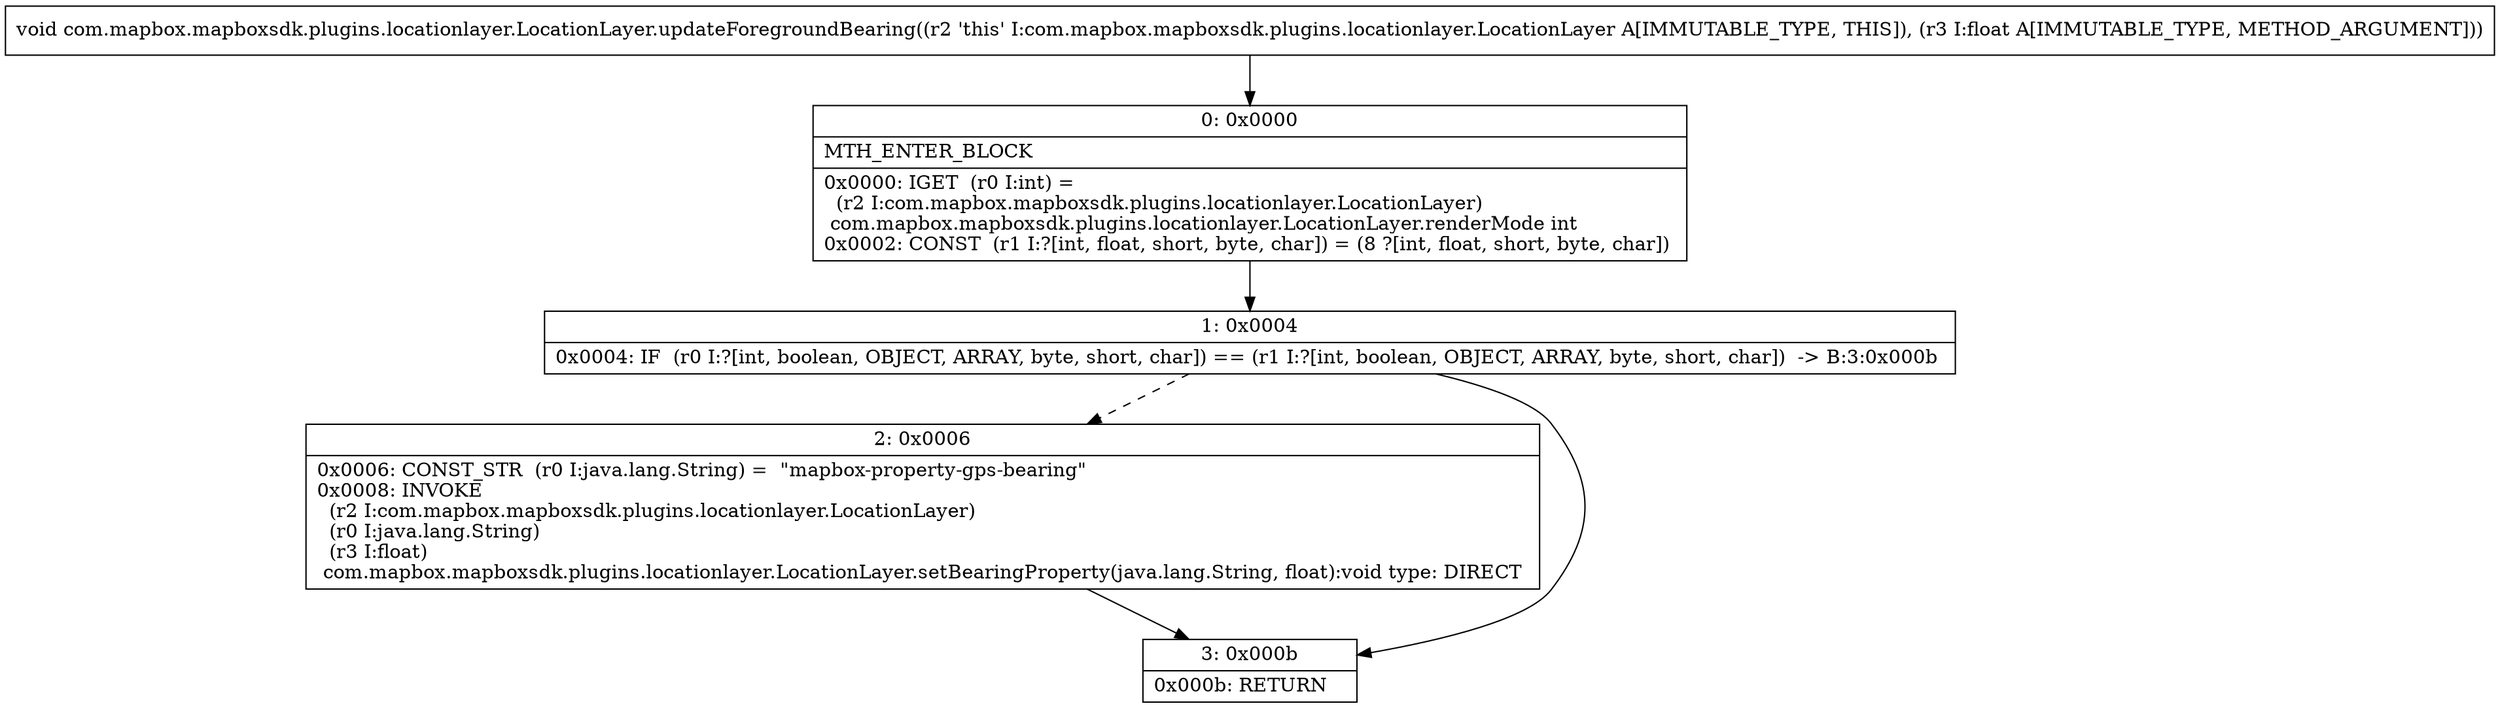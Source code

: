 digraph "CFG forcom.mapbox.mapboxsdk.plugins.locationlayer.LocationLayer.updateForegroundBearing(F)V" {
Node_0 [shape=record,label="{0\:\ 0x0000|MTH_ENTER_BLOCK\l|0x0000: IGET  (r0 I:int) = \l  (r2 I:com.mapbox.mapboxsdk.plugins.locationlayer.LocationLayer)\l com.mapbox.mapboxsdk.plugins.locationlayer.LocationLayer.renderMode int \l0x0002: CONST  (r1 I:?[int, float, short, byte, char]) = (8 ?[int, float, short, byte, char]) \l}"];
Node_1 [shape=record,label="{1\:\ 0x0004|0x0004: IF  (r0 I:?[int, boolean, OBJECT, ARRAY, byte, short, char]) == (r1 I:?[int, boolean, OBJECT, ARRAY, byte, short, char])  \-\> B:3:0x000b \l}"];
Node_2 [shape=record,label="{2\:\ 0x0006|0x0006: CONST_STR  (r0 I:java.lang.String) =  \"mapbox\-property\-gps\-bearing\" \l0x0008: INVOKE  \l  (r2 I:com.mapbox.mapboxsdk.plugins.locationlayer.LocationLayer)\l  (r0 I:java.lang.String)\l  (r3 I:float)\l com.mapbox.mapboxsdk.plugins.locationlayer.LocationLayer.setBearingProperty(java.lang.String, float):void type: DIRECT \l}"];
Node_3 [shape=record,label="{3\:\ 0x000b|0x000b: RETURN   \l}"];
MethodNode[shape=record,label="{void com.mapbox.mapboxsdk.plugins.locationlayer.LocationLayer.updateForegroundBearing((r2 'this' I:com.mapbox.mapboxsdk.plugins.locationlayer.LocationLayer A[IMMUTABLE_TYPE, THIS]), (r3 I:float A[IMMUTABLE_TYPE, METHOD_ARGUMENT])) }"];
MethodNode -> Node_0;
Node_0 -> Node_1;
Node_1 -> Node_2[style=dashed];
Node_1 -> Node_3;
Node_2 -> Node_3;
}

